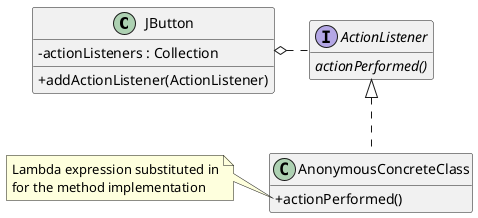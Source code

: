 @startuml
'https://plantuml.com/class-diagram

skinparam classAttributeIconSize 0
hide empty members

JButton o. ActionListener
ActionListener <|.. AnonymousConcreteClass

class JButton {
    - actionListeners : Collection
    + addActionListener(ActionListener)
}

interface ActionListener {
    {abstract} actionPerformed()
}
class AnonymousConcreteClass {
    + actionPerformed()
}
note left of AnonymousConcreteClass::actionPerformed
    Lambda expression substituted in
    for the method implementation
end note

@enduml
